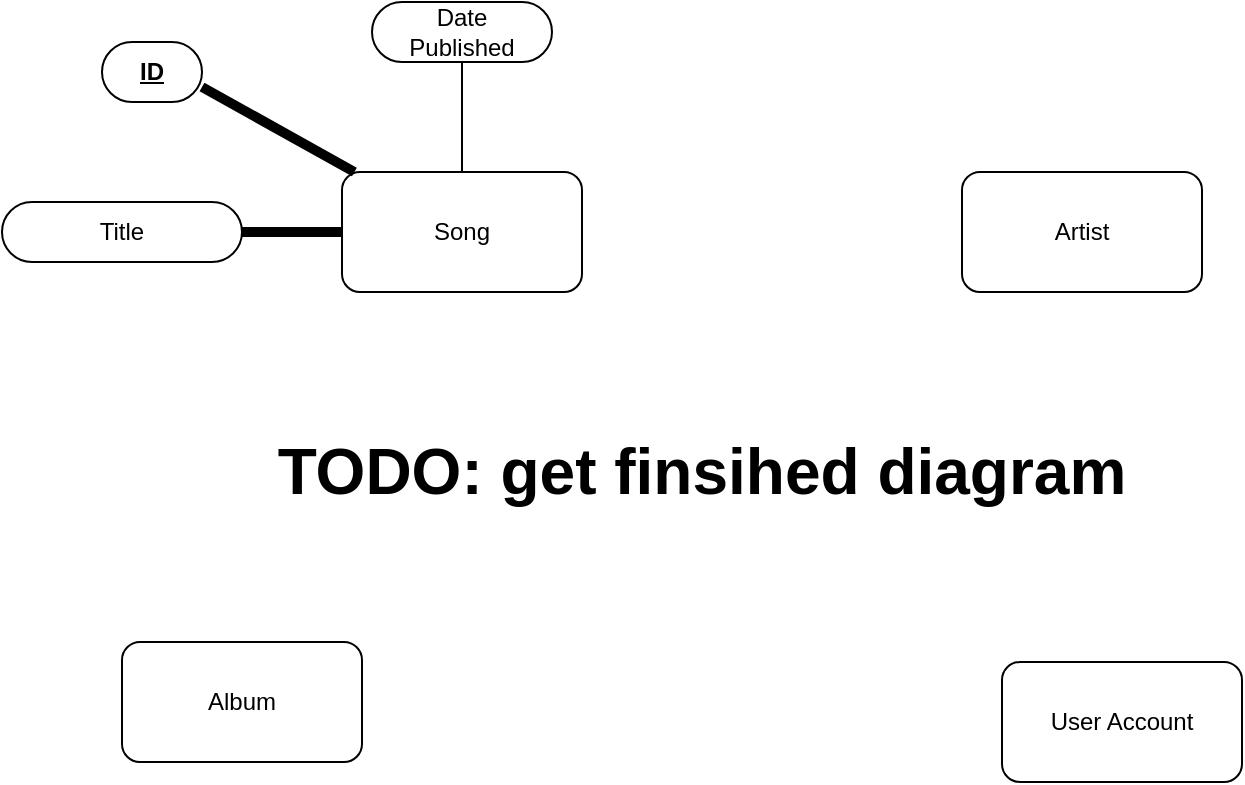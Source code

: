 <mxfile version="14.6.6" type="github">
  <diagram id="R2lEEEUBdFMjLlhIrx00" name="Page-1">
    <mxGraphModel dx="1422" dy="898" grid="1" gridSize="10" guides="1" tooltips="1" connect="1" arrows="1" fold="1" page="1" pageScale="1" pageWidth="850" pageHeight="1100" math="0" shadow="0" extFonts="Permanent Marker^https://fonts.googleapis.com/css?family=Permanent+Marker">
      <root>
        <mxCell id="0" />
        <mxCell id="1" parent="0" />
        <mxCell id="VdKbSGrQdmEdMPdkdZee-31" value="Song" style="rounded=1;whiteSpace=wrap;html=1;" vertex="1" parent="1">
          <mxGeometry x="230" y="115" width="120" height="60" as="geometry" />
        </mxCell>
        <mxCell id="VdKbSGrQdmEdMPdkdZee-32" value="&lt;div&gt;Artist&lt;/div&gt;" style="rounded=1;whiteSpace=wrap;html=1;" vertex="1" parent="1">
          <mxGeometry x="540" y="115" width="120" height="60" as="geometry" />
        </mxCell>
        <mxCell id="VdKbSGrQdmEdMPdkdZee-33" value="Album" style="rounded=1;whiteSpace=wrap;html=1;" vertex="1" parent="1">
          <mxGeometry x="120" y="350" width="120" height="60" as="geometry" />
        </mxCell>
        <mxCell id="VdKbSGrQdmEdMPdkdZee-34" value="&lt;div&gt;User Account&lt;/div&gt;" style="rounded=1;whiteSpace=wrap;html=1;" vertex="1" parent="1">
          <mxGeometry x="560" y="360" width="120" height="60" as="geometry" />
        </mxCell>
        <mxCell id="VdKbSGrQdmEdMPdkdZee-36" value="Title" style="rounded=1;whiteSpace=wrap;html=1;arcSize=50;" vertex="1" parent="1">
          <mxGeometry x="60" y="130" width="120" height="30" as="geometry" />
        </mxCell>
        <mxCell id="VdKbSGrQdmEdMPdkdZee-37" value="" style="endArrow=none;html=1;exitX=1;exitY=0.5;exitDx=0;exitDy=0;entryX=0;entryY=0.5;entryDx=0;entryDy=0;strokeWidth=5;" edge="1" parent="1" source="VdKbSGrQdmEdMPdkdZee-36" target="VdKbSGrQdmEdMPdkdZee-31">
          <mxGeometry width="50" height="50" relative="1" as="geometry">
            <mxPoint x="400" y="250" as="sourcePoint" />
            <mxPoint x="450" y="200" as="targetPoint" />
          </mxGeometry>
        </mxCell>
        <mxCell id="VdKbSGrQdmEdMPdkdZee-38" value="&lt;b&gt;&lt;u&gt;ID&lt;/u&gt;&lt;/b&gt;" style="rounded=1;whiteSpace=wrap;html=1;arcSize=50;" vertex="1" parent="1">
          <mxGeometry x="110" y="50" width="50" height="30" as="geometry" />
        </mxCell>
        <mxCell id="VdKbSGrQdmEdMPdkdZee-42" style="edgeStyle=orthogonalEdgeStyle;rounded=0;orthogonalLoop=1;jettySize=auto;html=1;exitX=0.5;exitY=1;exitDx=0;exitDy=0;entryX=0.5;entryY=0;entryDx=0;entryDy=0;strokeWidth=1;endArrow=none;endFill=0;" edge="1" parent="1" source="VdKbSGrQdmEdMPdkdZee-39" target="VdKbSGrQdmEdMPdkdZee-31">
          <mxGeometry relative="1" as="geometry" />
        </mxCell>
        <mxCell id="VdKbSGrQdmEdMPdkdZee-39" value="&lt;div&gt;Date&lt;/div&gt;&lt;div&gt;Published&lt;br&gt;&lt;/div&gt;" style="rounded=1;whiteSpace=wrap;html=1;arcSize=50;" vertex="1" parent="1">
          <mxGeometry x="245" y="30" width="90" height="30" as="geometry" />
        </mxCell>
        <mxCell id="VdKbSGrQdmEdMPdkdZee-40" value="" style="endArrow=none;html=1;strokeWidth=5;exitX=1;exitY=0.75;exitDx=0;exitDy=0;" edge="1" parent="1" source="VdKbSGrQdmEdMPdkdZee-38" target="VdKbSGrQdmEdMPdkdZee-31">
          <mxGeometry width="50" height="50" relative="1" as="geometry">
            <mxPoint x="400" y="250" as="sourcePoint" />
            <mxPoint x="450" y="200" as="targetPoint" />
          </mxGeometry>
        </mxCell>
        <mxCell id="VdKbSGrQdmEdMPdkdZee-43" value="&lt;font style=&quot;font-size: 32px&quot;&gt;&lt;b&gt;TODO: get finsihed diagram&lt;/b&gt;&lt;/font&gt;" style="text;html=1;strokeColor=none;fillColor=none;align=center;verticalAlign=middle;whiteSpace=wrap;rounded=0;" vertex="1" parent="1">
          <mxGeometry x="180" y="230" width="460" height="70" as="geometry" />
        </mxCell>
      </root>
    </mxGraphModel>
  </diagram>
</mxfile>
